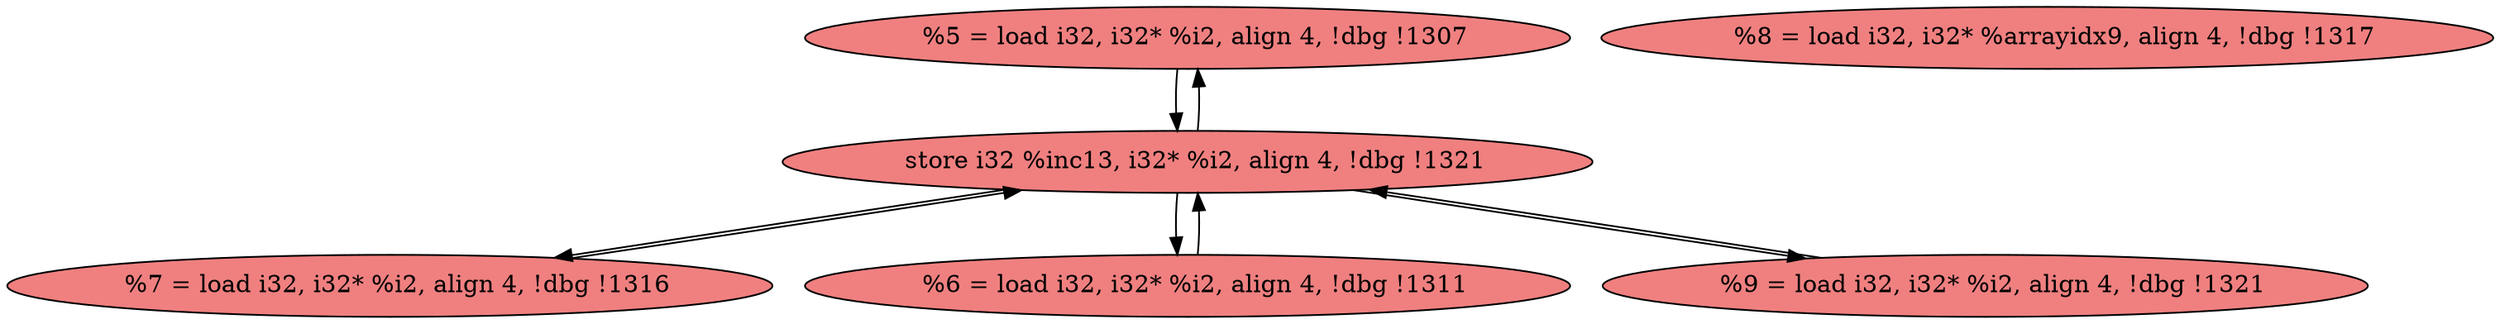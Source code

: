 
digraph G {


node237 [fillcolor=lightcoral,label="  %5 = load i32, i32* %i2, align 4, !dbg !1307",shape=ellipse,style=filled ]
node236 [fillcolor=lightcoral,label="  %7 = load i32, i32* %i2, align 4, !dbg !1316",shape=ellipse,style=filled ]
node238 [fillcolor=lightcoral,label="  %6 = load i32, i32* %i2, align 4, !dbg !1311",shape=ellipse,style=filled ]
node235 [fillcolor=lightcoral,label="  %8 = load i32, i32* %arrayidx9, align 4, !dbg !1317",shape=ellipse,style=filled ]
node233 [fillcolor=lightcoral,label="  store i32 %inc13, i32* %i2, align 4, !dbg !1321",shape=ellipse,style=filled ]
node234 [fillcolor=lightcoral,label="  %9 = load i32, i32* %i2, align 4, !dbg !1321",shape=ellipse,style=filled ]

node233->node238 [ ]
node238->node233 [ ]
node236->node233 [ ]
node233->node236 [ ]
node233->node237 [ ]
node233->node234 [ ]
node237->node233 [ ]
node234->node233 [ ]


}
